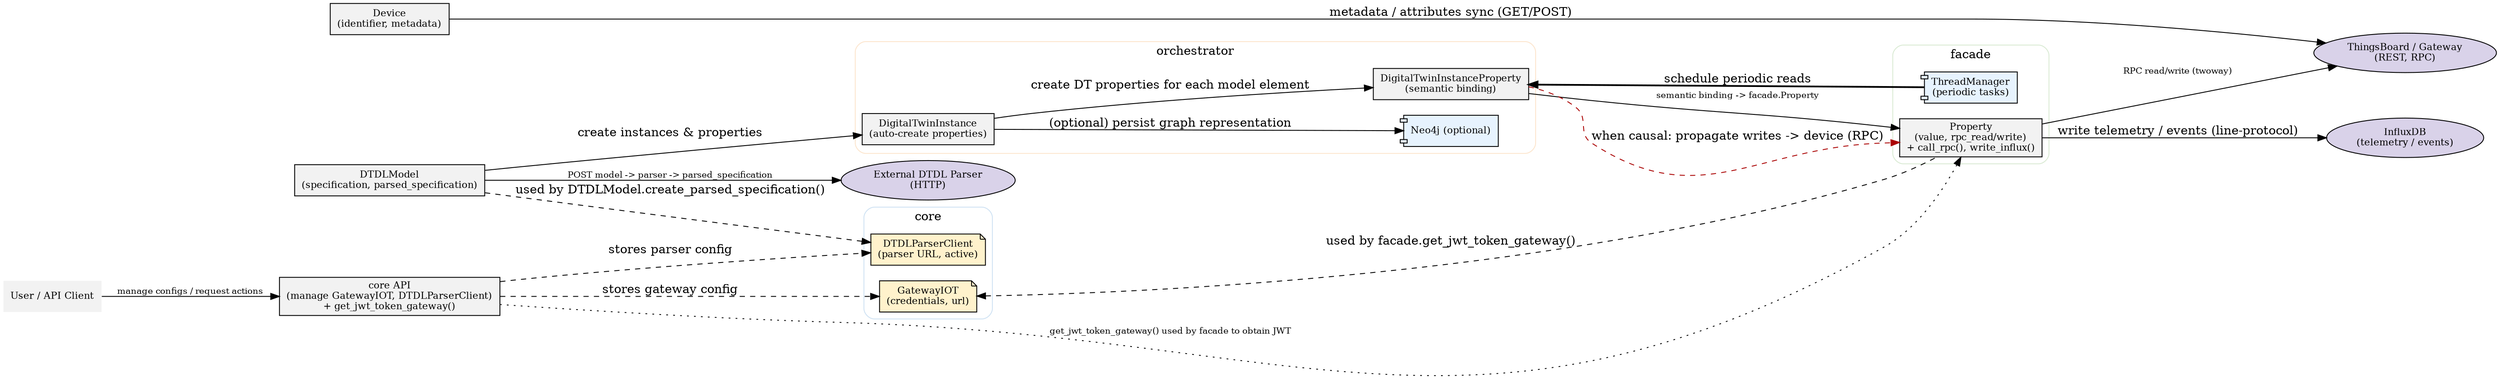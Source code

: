 // Architecture diagram for middleware-dt (Graphviz DOT)
// Render with: dot -Tpng docs/architecture_diagram.dot -o docs/architecture_diagram.png

digraph middts_arch {
  rankdir=LR;
  node [shape=box, style=filled, fillcolor="#f2f2f2", fontsize=11];

  subgraph cluster_core {
    label="core";
    style=rounded;
    color="#cfe2f3";
    core_api [label="core API\n(manage GatewayIOT, DTDLParserClient)\n+ get_jwt_token_gateway()"];
    gateway_config [label="GatewayIOT\n(credentials, url)", shape=note, fillcolor="#fff2cc"];
    parser_client [label="DTDLParserClient\n(parser URL, active)", shape=note, fillcolor="#fff2cc"];
  }

  subgraph cluster_facade {
    label="facade";
    style=rounded;
    color="#d9ead3";
    device [label="Device\n(identifier, metadata)"];
    property [label="Property\n(value, rpc_read/write)\n+ call_rpc(), write_influx()"];
    threadmgr [label="ThreadManager\n(periodic tasks)", shape=component, fillcolor="#e7f3fe"];
  }

  subgraph cluster_orchestrator {
    label="orchestrator";
    style=rounded;
    color="#fce5cd";
    dtdl_model [label="DTDLModel\n(specification, parsed_specification)"];
    dt_instance [label="DigitalTwinInstance\n(auto-create properties)"];
    dt_prop [label="DigitalTwinInstanceProperty\n(semantic binding)"];
    neo4j [label="Neo4j (optional)", shape=component, fillcolor="#e7f3fe"];
  }

  // External systems
  thingsboard [label="ThingsBoard / Gateway\n(REST, RPC)", shape=ellipse, fillcolor="#d9d2e9"];
  influx [label="InfluxDB\n(telemetry / events)", shape=ellipse, fillcolor="#d9d2e9"];
  dtdl_parser [label="External DTDL Parser\n(HTTP)", shape=ellipse, fillcolor="#d9d2e9"];
  user [label="User / API Client", shape=plaintext];

  // Primary flows
  user -> core_api [label="manage configs / request actions", fontsize=10];
  core_api -> gateway_config [label="stores gateway config", style=dashed];
  core_api -> parser_client [label="stores parser config", style=dashed];

  // Facade interactions
  core_api -> property [label="get_jwt_token_gateway() used by facade to obtain JWT", fontsize=10, style=dotted];
  property -> thingsboard [label="RPC read/write (twoway)", fontsize=10];
  device -> thingsboard [label="metadata / attributes sync (GET/POST)"];
  property -> influx [label="write telemetry / events (line-protocol)"];
  threadmgr -> dt_prop [label="schedule periodic reads", style=bold];

  // Orchestrator interactions
  dtdl_model -> dtdl_parser [label="POST model -> parser -> parsed_specification", fontsize=10];
  dtdl_model -> dt_instance [label="create instances & properties"];
  dt_instance -> dt_prop [label="create DT properties for each model element"];
  dt_prop -> property [label="semantic binding -> facade.Property", fontsize=10];
  dt_prop -> property [label="when causal: propagate writes -> device (RPC)", style=dashed, color="#aa0000"];
  dt_instance -> neo4j [label="(optional) persist graph representation"];

  // Config / discovery flows
  parser_client -> dtdl_model [dir=back, style=dashed, label="used by DTDLModel.create_parsed_specification()"];
  gateway_config -> property [dir=back, style=dashed, label="used by facade.get_jwt_token_gateway()"];

  // Visual spacing
  { rank=same; core_api; device; dtdl_model }
}
